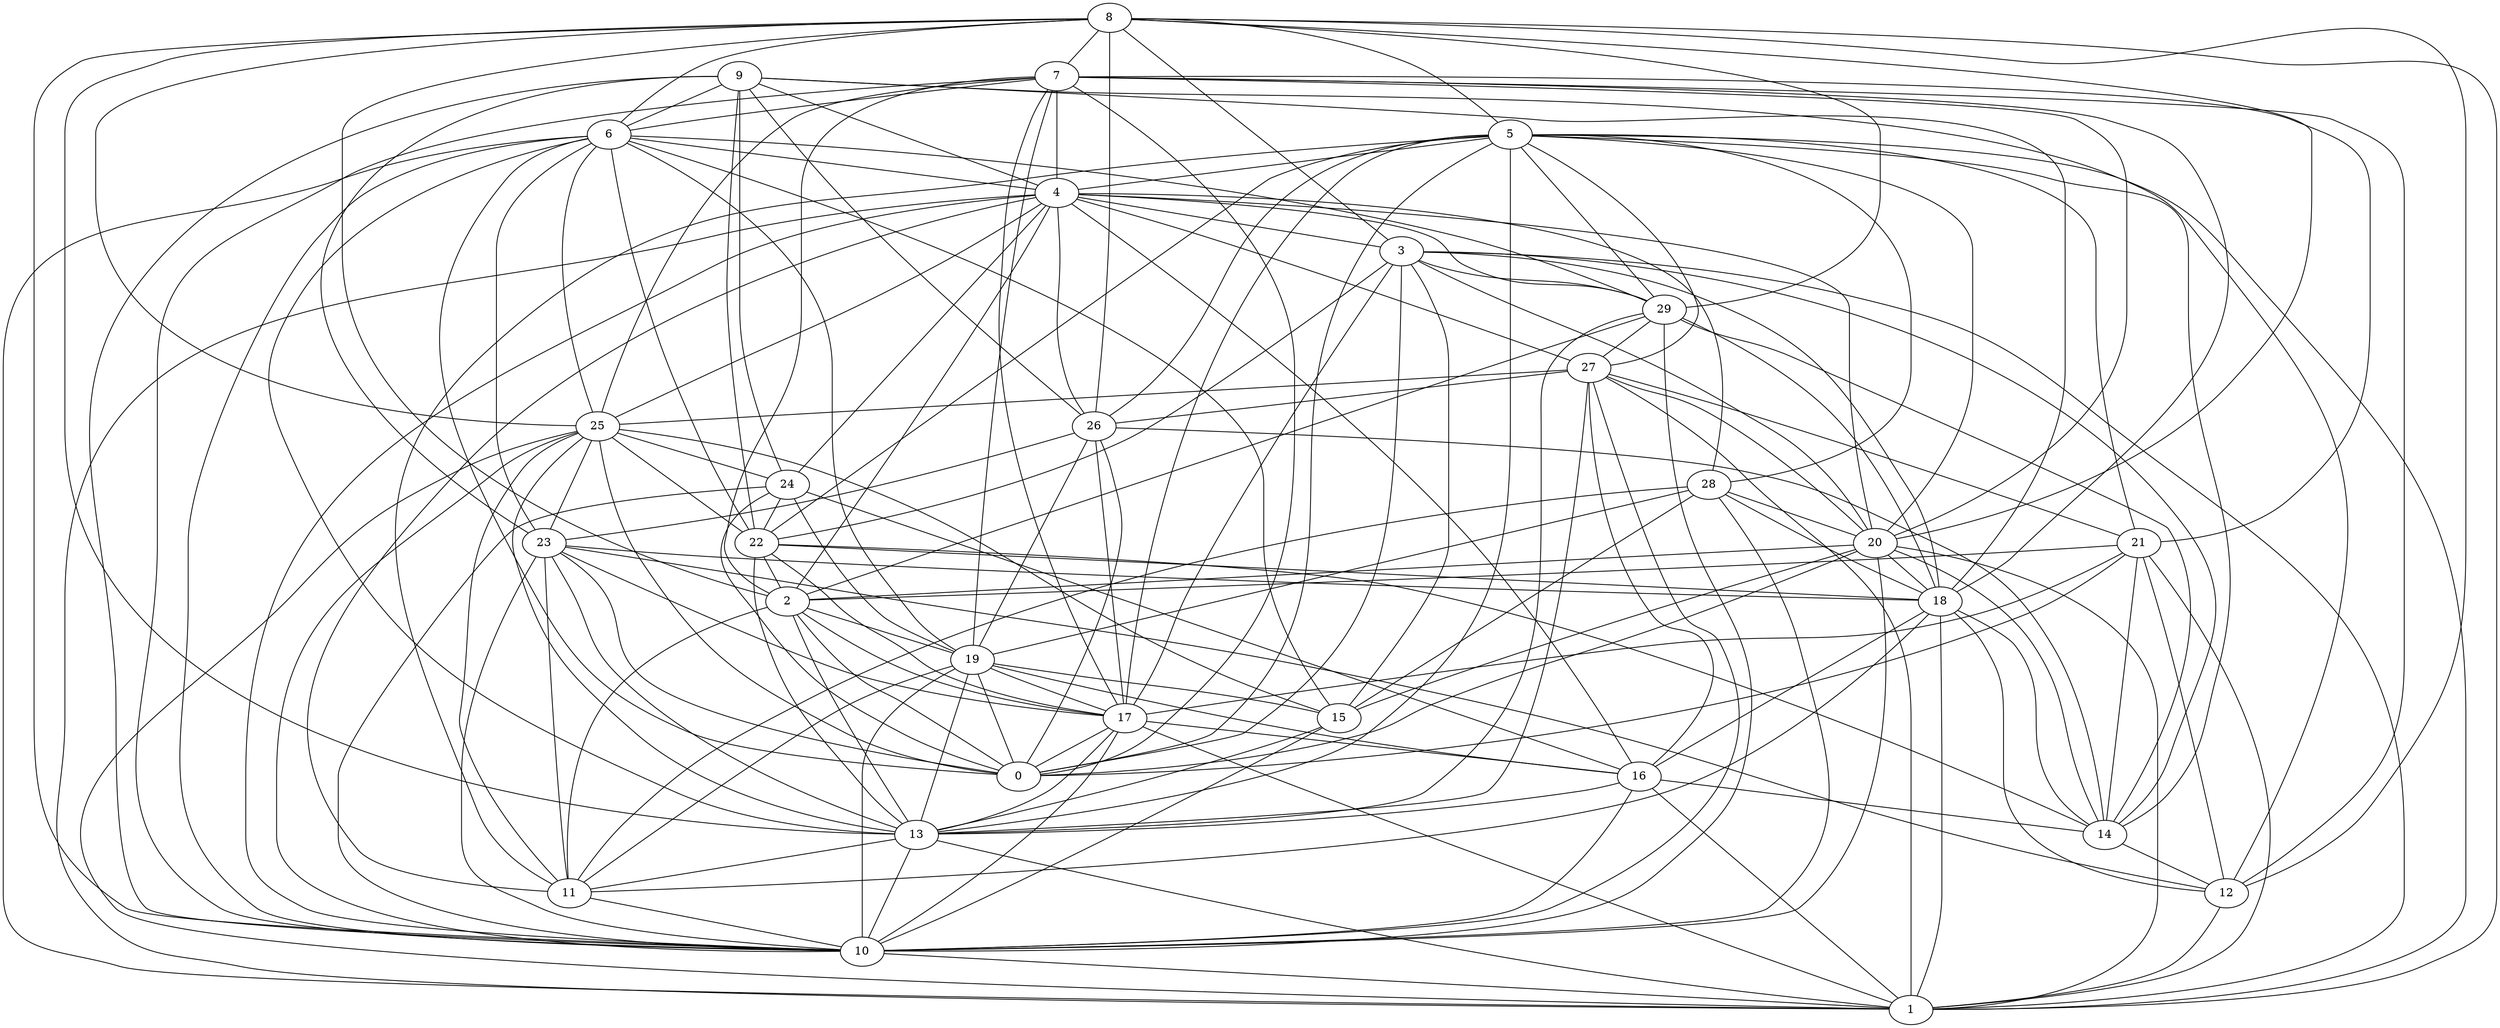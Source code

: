digraph GG_graph {

subgraph G_graph {
edge [color = black]
"13" -> "10" [dir = none]
"13" -> "1" [dir = none]
"29" -> "13" [dir = none]
"29" -> "10" [dir = none]
"29" -> "2" [dir = none]
"29" -> "27" [dir = none]
"20" -> "14" [dir = none]
"20" -> "2" [dir = none]
"20" -> "18" [dir = none]
"20" -> "1" [dir = none]
"20" -> "0" [dir = none]
"19" -> "13" [dir = none]
"19" -> "15" [dir = none]
"9" -> "12" [dir = none]
"9" -> "10" [dir = none]
"9" -> "6" [dir = none]
"9" -> "18" [dir = none]
"22" -> "13" [dir = none]
"22" -> "2" [dir = none]
"22" -> "18" [dir = none]
"18" -> "12" [dir = none]
"18" -> "14" [dir = none]
"18" -> "1" [dir = none]
"6" -> "0" [dir = none]
"6" -> "15" [dir = none]
"6" -> "1" [dir = none]
"6" -> "25" [dir = none]
"3" -> "1" [dir = none]
"3" -> "18" [dir = none]
"3" -> "15" [dir = none]
"3" -> "0" [dir = none]
"4" -> "20" [dir = none]
"4" -> "16" [dir = none]
"4" -> "27" [dir = none]
"4" -> "1" [dir = none]
"4" -> "3" [dir = none]
"4" -> "10" [dir = none]
"27" -> "21" [dir = none]
"27" -> "25" [dir = none]
"27" -> "16" [dir = none]
"5" -> "1" [dir = none]
"5" -> "11" [dir = none]
"5" -> "20" [dir = none]
"5" -> "22" [dir = none]
"5" -> "27" [dir = none]
"5" -> "28" [dir = none]
"25" -> "0" [dir = none]
"25" -> "24" [dir = none]
"25" -> "11" [dir = none]
"2" -> "19" [dir = none]
"2" -> "13" [dir = none]
"2" -> "17" [dir = none]
"2" -> "11" [dir = none]
"24" -> "22" [dir = none]
"24" -> "0" [dir = none]
"24" -> "10" [dir = none]
"10" -> "1" [dir = none]
"7" -> "4" [dir = none]
"7" -> "0" [dir = none]
"7" -> "19" [dir = none]
"7" -> "20" [dir = none]
"7" -> "17" [dir = none]
"7" -> "18" [dir = none]
"17" -> "1" [dir = none]
"17" -> "16" [dir = none]
"17" -> "13" [dir = none]
"28" -> "11" [dir = none]
"28" -> "10" [dir = none]
"28" -> "20" [dir = none]
"26" -> "17" [dir = none]
"26" -> "0" [dir = none]
"8" -> "25" [dir = none]
"8" -> "3" [dir = none]
"8" -> "1" [dir = none]
"8" -> "5" [dir = none]
"8" -> "13" [dir = none]
"8" -> "10" [dir = none]
"8" -> "12" [dir = none]
"8" -> "6" [dir = none]
"8" -> "2" [dir = none]
"8" -> "26" [dir = none]
"21" -> "1" [dir = none]
"21" -> "12" [dir = none]
"21" -> "14" [dir = none]
"23" -> "12" [dir = none]
"23" -> "10" [dir = none]
"23" -> "18" [dir = none]
"21" -> "2" [dir = none]
"4" -> "29" [dir = none]
"7" -> "25" [dir = none]
"9" -> "4" [dir = none]
"4" -> "2" [dir = none]
"25" -> "10" [dir = none]
"29" -> "14" [dir = none]
"7" -> "10" [dir = none]
"22" -> "14" [dir = none]
"17" -> "0" [dir = none]
"5" -> "29" [dir = none]
"28" -> "18" [dir = none]
"4" -> "11" [dir = none]
"19" -> "16" [dir = none]
"27" -> "20" [dir = none]
"9" -> "23" [dir = none]
"8" -> "7" [dir = none]
"9" -> "24" [dir = none]
"25" -> "23" [dir = none]
"6" -> "23" [dir = none]
"8" -> "29" [dir = none]
"4" -> "26" [dir = none]
"5" -> "17" [dir = none]
"27" -> "26" [dir = none]
"13" -> "11" [dir = none]
"12" -> "1" [dir = none]
"8" -> "20" [dir = none]
"21" -> "0" [dir = none]
"6" -> "13" [dir = none]
"4" -> "28" [dir = none]
"26" -> "23" [dir = none]
"18" -> "16" [dir = none]
"14" -> "12" [dir = none]
"9" -> "26" [dir = none]
"29" -> "18" [dir = none]
"5" -> "4" [dir = none]
"4" -> "25" [dir = none]
"24" -> "19" [dir = none]
"5" -> "21" [dir = none]
"6" -> "10" [dir = none]
"3" -> "17" [dir = none]
"16" -> "1" [dir = none]
"20" -> "10" [dir = none]
"6" -> "29" [dir = none]
"23" -> "17" [dir = none]
"17" -> "10" [dir = none]
"5" -> "14" [dir = none]
"26" -> "14" [dir = none]
"11" -> "10" [dir = none]
"6" -> "4" [dir = none]
"19" -> "10" [dir = none]
"25" -> "22" [dir = none]
"6" -> "22" [dir = none]
"3" -> "20" [dir = none]
"24" -> "16" [dir = none]
"5" -> "26" [dir = none]
"16" -> "14" [dir = none]
"2" -> "0" [dir = none]
"23" -> "13" [dir = none]
"19" -> "17" [dir = none]
"7" -> "12" [dir = none]
"16" -> "13" [dir = none]
"25" -> "15" [dir = none]
"27" -> "13" [dir = none]
"28" -> "15" [dir = none]
"5" -> "0" [dir = none]
"25" -> "1" [dir = none]
"27" -> "10" [dir = none]
"7" -> "6" [dir = none]
"15" -> "10" [dir = none]
"5" -> "13" [dir = none]
"3" -> "29" [dir = none]
"6" -> "19" [dir = none]
"3" -> "14" [dir = none]
"21" -> "17" [dir = none]
"7" -> "2" [dir = none]
"28" -> "19" [dir = none]
"4" -> "24" [dir = none]
"23" -> "11" [dir = none]
"27" -> "1" [dir = none]
"7" -> "21" [dir = none]
"15" -> "13" [dir = none]
"19" -> "11" [dir = none]
"9" -> "22" [dir = none]
"20" -> "15" [dir = none]
"16" -> "10" [dir = none]
"18" -> "11" [dir = none]
"19" -> "0" [dir = none]
"25" -> "13" [dir = none]
"3" -> "22" [dir = none]
"23" -> "0" [dir = none]
"22" -> "17" [dir = none]
"26" -> "19" [dir = none]
}

}
